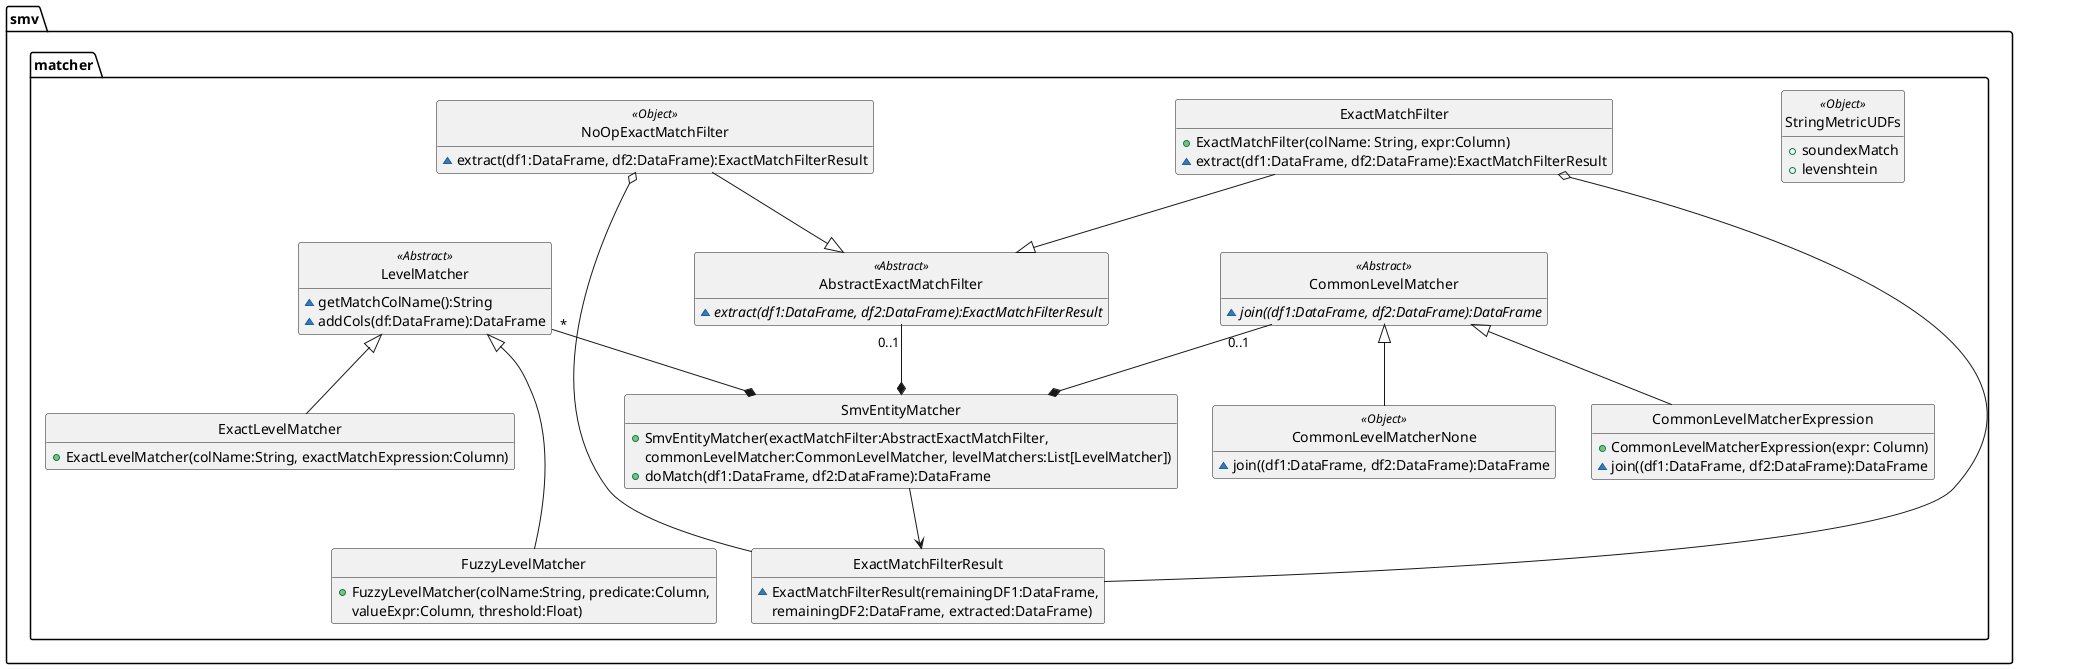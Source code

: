 @startuml
hide empty methods
hide empty fields
hide circle

package smv.matcher {
    class StringMetricUDFs <<Object>> {
        +soundexMatch
        +levenshtein
    }

    class SmvEntityMatcher{
        +SmvEntityMatcher(exactMatchFilter:AbstractExactMatchFilter,
            commonLevelMatcher:CommonLevelMatcher, levelMatchers:List[LevelMatcher])
        +doMatch(df1:DataFrame, df2:DataFrame):DataFrame
    }

    class ExactMatchFilterResult {
        ~ExactMatchFilterResult(remainingDF1:DataFrame,
        remainingDF2:DataFrame, extracted:DataFrame)
    }

    class AbstractExactMatchFilter <<Abstract>> {
        ~ {abstract} extract(df1:DataFrame, df2:DataFrame):ExactMatchFilterResult
    }

    class ExactMatchFilter{
        +ExactMatchFilter(colName: String, expr:Column)
        ~extract(df1:DataFrame, df2:DataFrame):ExactMatchFilterResult
    }

    class NoOpExactMatchFilter <<Object>> {
        ~extract(df1:DataFrame, df2:DataFrame):ExactMatchFilterResult
    }

    class CommonLevelMatcher <<Abstract>> {
        ~ {abstract} join((df1:DataFrame, df2:DataFrame):DataFrame
    }

    class CommonLevelMatcherExpression {
        +CommonLevelMatcherExpression(expr: Column)
        ~join((df1:DataFrame, df2:DataFrame):DataFrame
    }

    class CommonLevelMatcherNone <<Object>> {
        ~join((df1:DataFrame, df2:DataFrame):DataFrame
    }

    class LevelMatcher <<Abstract>> {
        ~getMatchColName():String
        ~addCols(df:DataFrame):DataFrame
    }

    class ExactLevelMatcher {
        +ExactLevelMatcher(colName:String, exactMatchExpression:Column)
    }

    class FuzzyLevelMatcher {
        +FuzzyLevelMatcher(colName:String, predicate:Column,
        valueExpr:Column, threshold:Float)
    }
}

AbstractExactMatchFilter "0..1" --* SmvEntityMatcher
CommonLevelMatcher "0..1" --* SmvEntityMatcher
LevelMatcher "*" --* SmvEntityMatcher

LevelMatcher <|-- ExactLevelMatcher
LevelMatcher <|--- FuzzyLevelMatcher

CommonLevelMatcher <|-- CommonLevelMatcherExpression
CommonLevelMatcher <|-- CommonLevelMatcherNone

NoOpExactMatchFilter --|> AbstractExactMatchFilter
ExactMatchFilter --|> AbstractExactMatchFilter

ExactMatchFilter o-- ExactMatchFilterResult
NoOpExactMatchFilter o-- ExactMatchFilterResult
SmvEntityMatcher --> ExactMatchFilterResult

@enduml